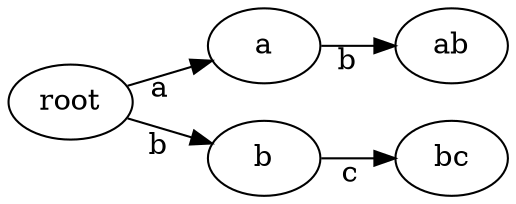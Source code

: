digraph {
  splines=true;
  rankdir=LR;
  root [id="root"];
  a [id="a"];
  ab [id="ab"];
  b [id="b"];
  bc [id="bc"];
  root -> a [xlabel="a"];
  a -> ab [xlabel="b"];
  root -> b [xlabel="b"];
  b -> bc [xlabel="c"];
}
